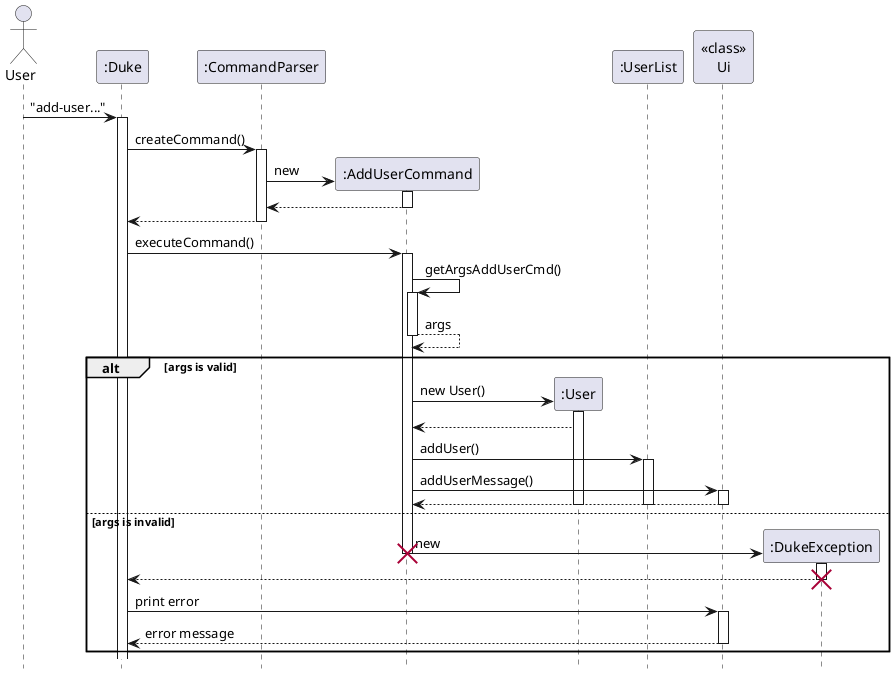 @startuml
hide footbox
Actor User
"User" -> ":Duke": "add-user..."
activate ":Duke"
":Duke" -> ":CommandParser": createCommand()
activate ":CommandParser"
":CommandParser" -> ":AddUserCommand" **: new
activate ":AddUserCommand"
return
":CommandParser" --> ":Duke"
deactivate
":Duke" -> ":AddUserCommand" : executeCommand()
activate ":AddUserCommand"
":AddUserCommand" -> ":AddUserCommand": getArgsAddUserCmd()
activate ":AddUserCommand"
return args
alt args is valid
    ":AddUserCommand" -> ":User"**: new User()
    activate ":User"
    ":User" --> ":AddUserCommand"
    ":AddUserCommand" -> ":UserList": addUser()
    activate ":UserList"
    ":AddUserCommand" -> "<<class>>\nUi": addUserMessage()
    activate "<<class>>\nUi"
    return
    deactivate ":UserList"
    deactivate "<<class>>\nUi"
    deactivate ":User"
else args is invalid
    ":AddUserCommand" -> ":DukeException"** : new
    destroy ":AddUserCommand"
    activate ":DukeException"
    ":DukeException" --> ":Duke"
    destroy ":DukeException"
    ":Duke" -> "<<class>>\nUi" : print error
    activate "<<class>>\nUi"
    "<<class>>\nUi" --> ":Duke" : error message
    deactivate "<<class>>\nUi"
end

@enduml